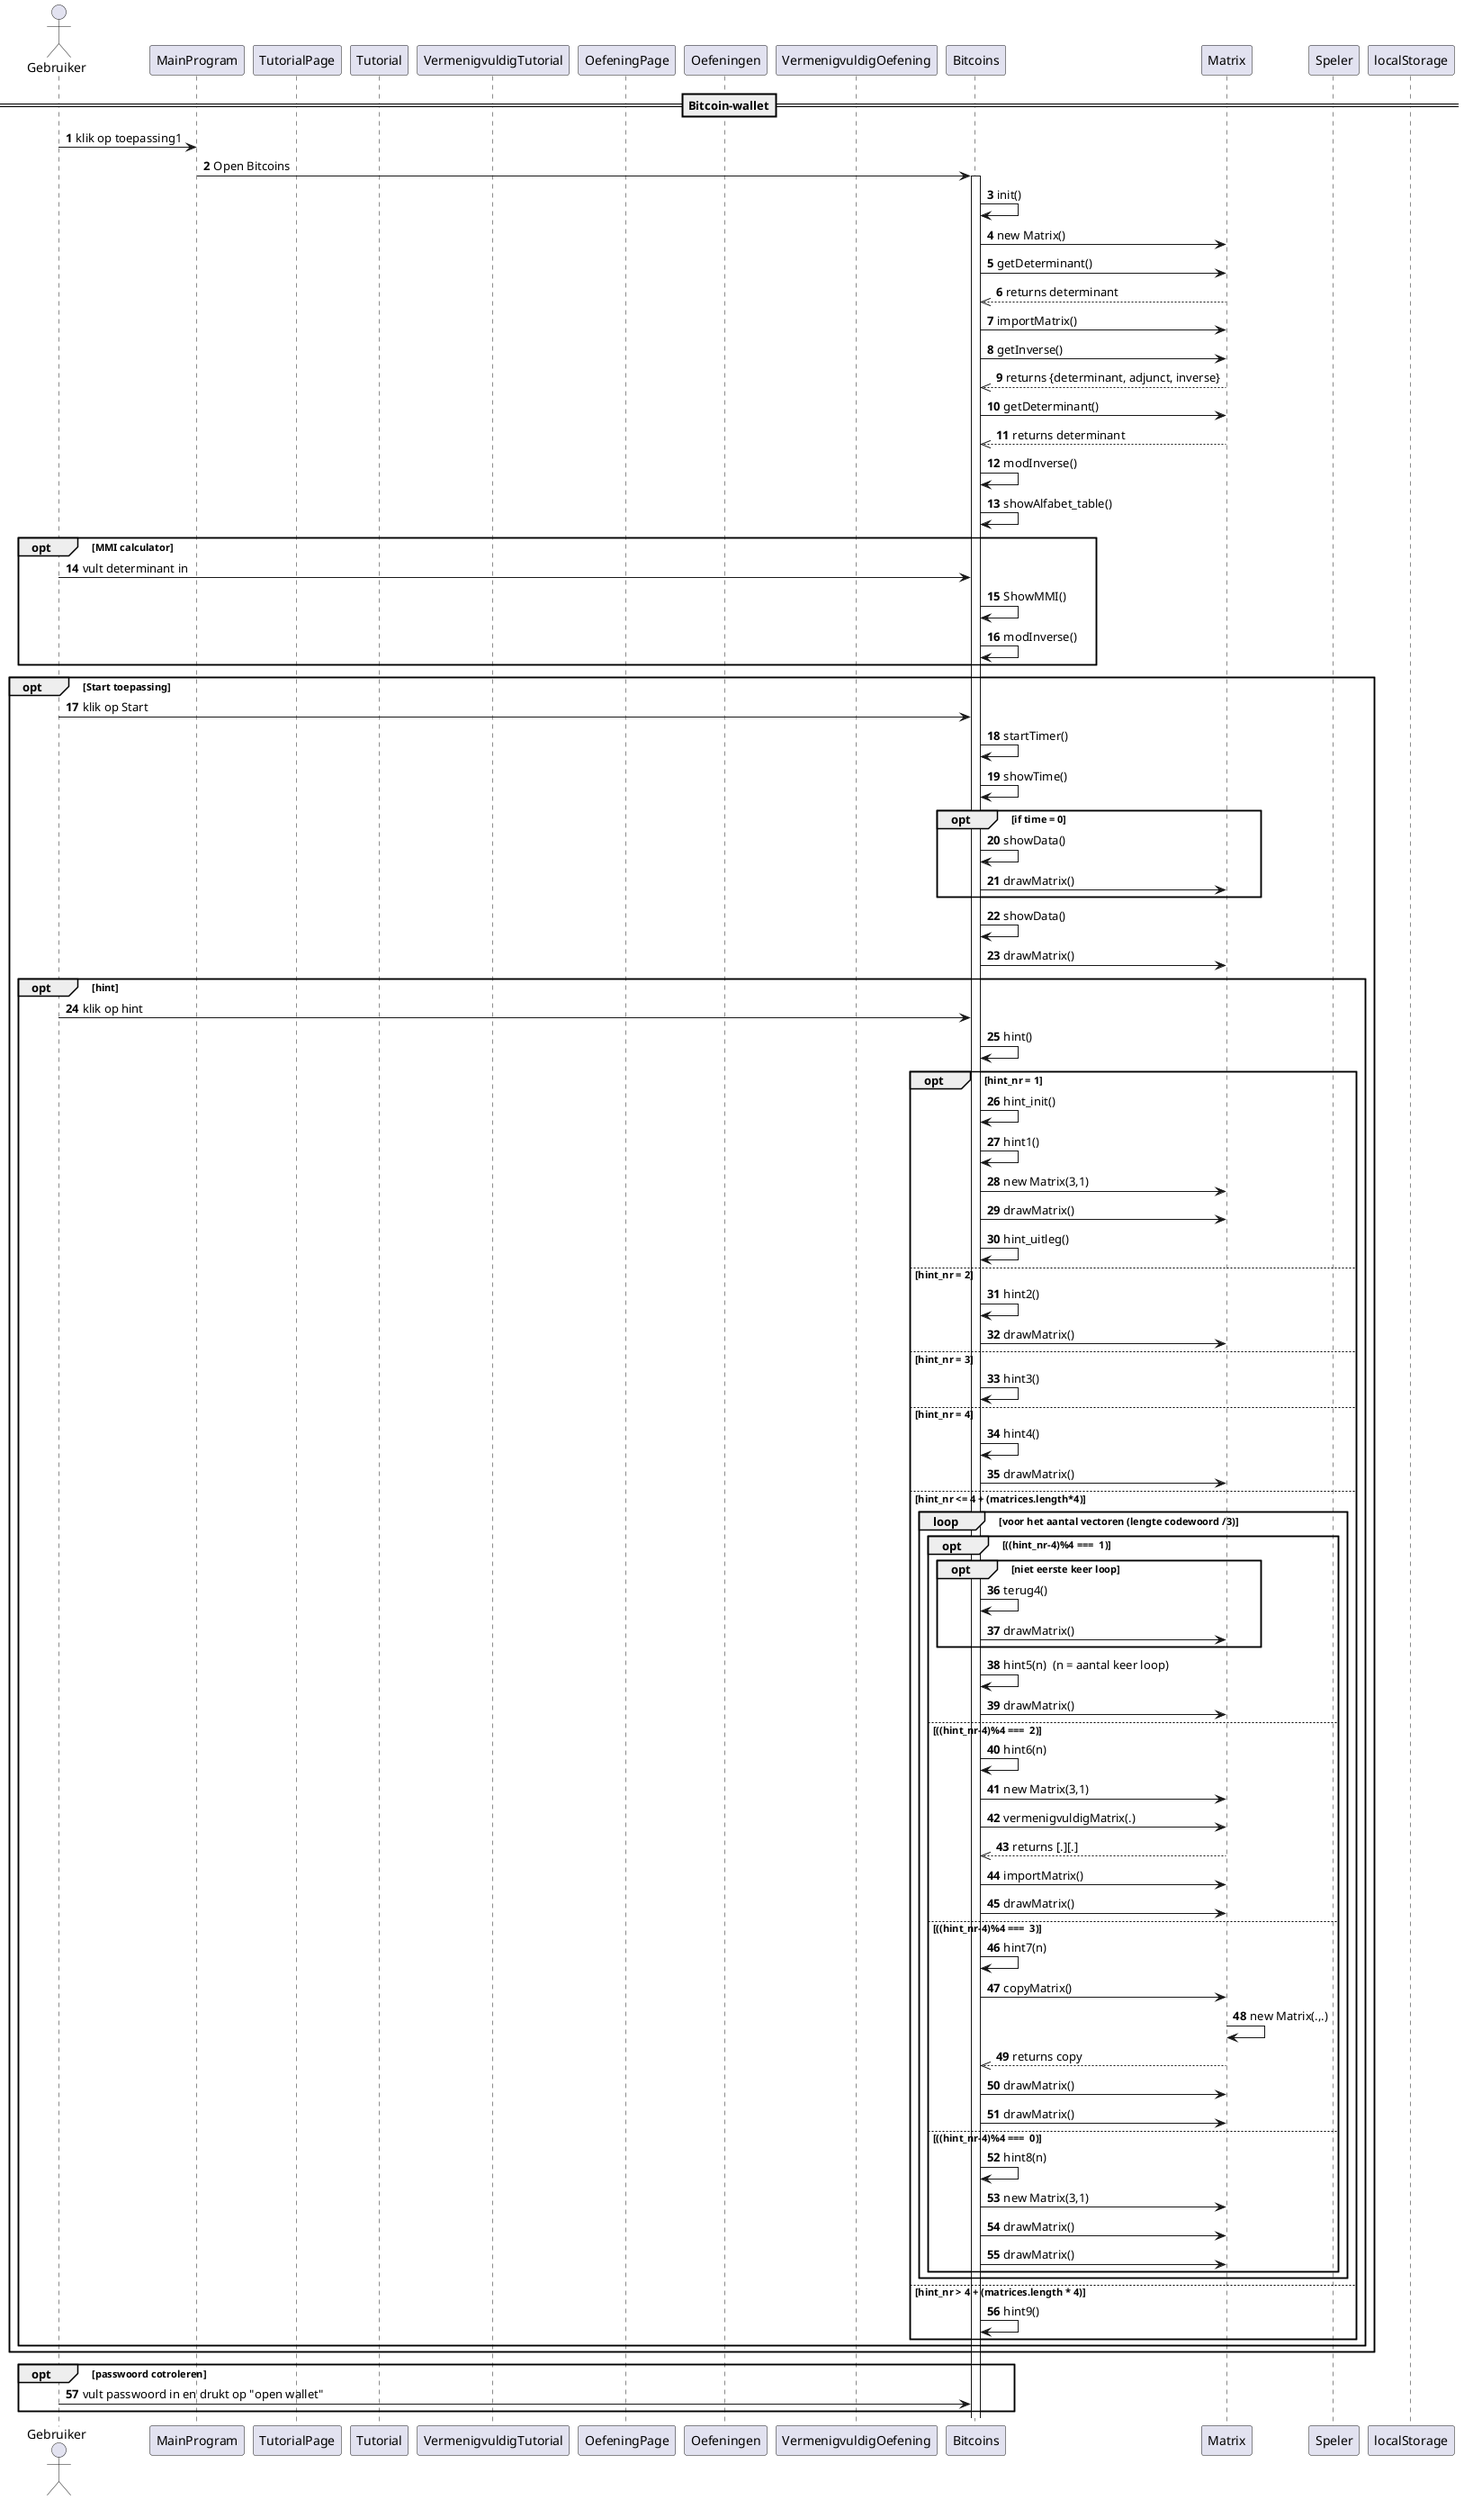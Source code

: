 @startuml
autonumber

actor Gebruiker
participant MainProgram
participant TutorialPage
participant Tutorial
participant VermenigvuldigTutorial
participant OefeningPage
participant Oefeningen
participant VermenigvuldigOefening
participant Bitcoins
participant Matrix
participant Speler
participant localStorage


==Bitcoin-wallet==
Gebruiker -> MainProgram: klik op toepassing1
MainProgram -> Bitcoins: Open Bitcoins
activate Bitcoins

Bitcoins -> Bitcoins: init()
Bitcoins -> Matrix: new Matrix()
Bitcoins -> Matrix: getDeterminant()
Matrix -->> Bitcoins: returns determinant
Bitcoins -> Matrix: importMatrix()
Bitcoins -> Matrix: getInverse()
Matrix -->> Bitcoins: returns {determinant, adjunct, inverse}
Bitcoins -> Matrix: getDeterminant()
Matrix -->> Bitcoins: returns determinant

Bitcoins -> Bitcoins: modInverse()
Bitcoins -> Bitcoins: showAlfabet_table()



opt MMI calculator
    Gebruiker -> Bitcoins: vult determinant in
    Bitcoins -> Bitcoins: ShowMMI()
    Bitcoins -> Bitcoins: modInverse()

end

opt Start toepassing
    Gebruiker -> Bitcoins: klik op Start
    Bitcoins -> Bitcoins: startTimer()
    Bitcoins -> Bitcoins: showTime()
    opt if time = 0
        Bitcoins -> Bitcoins: showData()
        Bitcoins -> Matrix: drawMatrix()
    end
    Bitcoins -> Bitcoins: showData()
    Bitcoins -> Matrix: drawMatrix()

    opt hint
        Gebruiker -> Bitcoins: klik op hint
        Bitcoins -> Bitcoins: hint()
        opt hint_nr = 1
                Bitcoins -> Bitcoins: hint_init()
                Bitcoins -> Bitcoins: hint1()
                Bitcoins -> Matrix: new Matrix(3,1)
                Bitcoins -> Matrix: drawMatrix()
                Bitcoins -> Bitcoins: hint_uitleg()
            else hint_nr = 2
                Bitcoins -> Bitcoins: hint2()
                Bitcoins -> Matrix: drawMatrix()
            else hint_nr = 3
                Bitcoins -> Bitcoins: hint3()
            else hint_nr = 4
                Bitcoins -> Bitcoins: hint4()
                Bitcoins -> Matrix: drawMatrix()
            else hint_nr <= 4 + (matrices.length*4)
                loop voor het aantal vectoren (lengte codewoord /3)
                    opt ((hint_nr-4)%4 ===  1)
                            opt niet eerste keer loop
                                Bitcoins -> Bitcoins: terug4()
                                Bitcoins -> Matrix: drawMatrix()
                            end
                            Bitcoins -> Bitcoins: hint5(n)  (n = aantal keer loop)
                            Bitcoins -> Matrix: drawMatrix()
                        else ((hint_nr-4)%4 ===  2)
                            Bitcoins -> Bitcoins: hint6(n)
                            Bitcoins -> Matrix: new Matrix(3,1)
                            Bitcoins -> Matrix: vermenigvuldigMatrix(.)
                            Matrix -->> Bitcoins: returns [.][.]
                            Bitcoins -> Matrix: importMatrix()
                            Bitcoins -> Matrix: drawMatrix()
                        else ((hint_nr-4)%4 ===  3)
                            Bitcoins -> Bitcoins: hint7(n)
                            Bitcoins -> Matrix: copyMatrix()
                            Matrix -> Matrix: new Matrix(.,.)
                            Matrix -->> Bitcoins: returns copy
                            Bitcoins -> Matrix: drawMatrix()
                            Bitcoins -> Matrix: drawMatrix()
                        else ((hint_nr-4)%4 ===  0)
                            Bitcoins -> Bitcoins: hint8(n)
                            Bitcoins -> Matrix: new Matrix(3,1)
                            Bitcoins -> Matrix: drawMatrix()
                            Bitcoins -> Matrix: drawMatrix()
                    end
                end
            else hint_nr > 4 + (matrices.length * 4)
                Bitcoins -> Bitcoins: hint9()
        end
    end
end

opt passwoord cotroleren
    Gebruiker -> Bitcoins: vult passwoord in en drukt op "open wallet"
end

@enduml